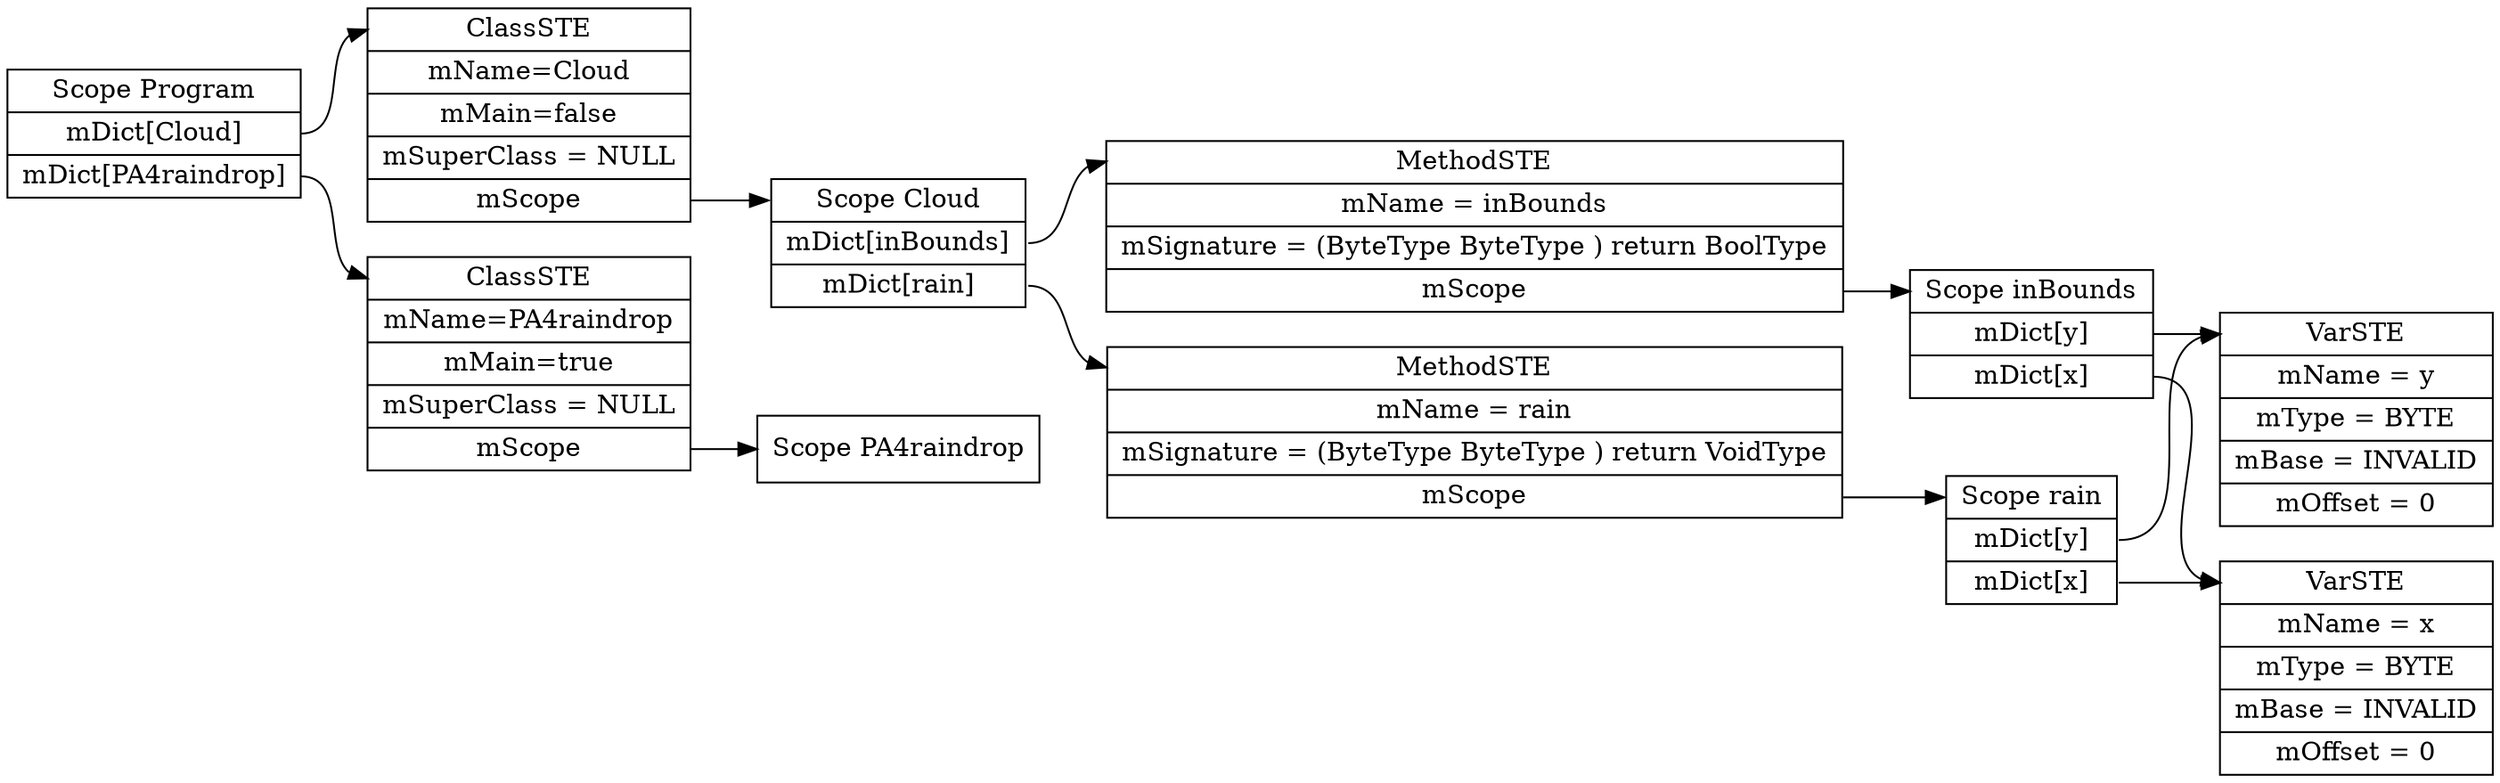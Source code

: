 digraph ASTGraph {
	node [shape=record];
	graph [ rankdir="LR"];
	scopeinBounds [ label="<f0> Scope inBounds | <f1> mDict\[y\] | <f2> mDict\[x\] "];
	scopeinBounds:<f1> -> y:<f0>;
	scopeinBounds:<f2> -> x:<f0>;

	y [ label=" <f0> VarSTE | <f1> mName = y| <f2> mType = BYTE| <f3> mBase = INVALID| <f4> mOffset = 0"];

	x [ label=" <f0> VarSTE | <f1> mName = x| <f2> mType = BYTE| <f3> mBase = INVALID| <f4> mOffset = 0"];
	
	scoperain [ label="<f0> Scope rain | <f1> mDict\[y\] | <f2> mDict\[x\] "];
	scoperain:<f1> -> y:<f0>;
	scoperain:<f2> -> x:<f0>;

	y [ label=" <f0> VarSTE | <f1> mName = y| <f2> mType = BYTE| <f3> mBase = INVALID| <f4> mOffset = 0"];

	x [ label=" <f0> VarSTE | <f1> mName = x| <f2> mType = BYTE| <f3> mBase = INVALID| <f4> mOffset = 0"];
	
	scopeCloud [ label="<f0> Scope Cloud | <f1> mDict\[inBounds\] | <f2> mDict\[rain\] "];
	scopeCloud:<f1> -> inBounds:<f0>;
	scopeCloud:<f2> -> rain:<f0>;

	inBounds [ label=" <f0> MethodSTE | <f1> mName = inBounds| <f2> mSignature = (ByteType ByteType ) return BoolType| <f3> mScope "];

	rain [ label=" <f0> MethodSTE | <f1> mName = rain| <f2> mSignature = (ByteType ByteType ) return VoidType| <f3> mScope "];
	
	inBounds:<f3> -> scopeinBounds:<f0>;
	rain:<f3> -> scoperain:<f0>;
	scopePA4raindrop [ label="<f0> Scope PA4raindrop "];
	
	scopeProgram [ label="<f0> Scope Program | <f1> mDict\[Cloud\] | <f2> mDict\[PA4raindrop\] "];
	scopeProgram:<f1> -> Cloud:<f0>;
	scopeProgram:<f2> -> PA4raindrop:<f0>;

	Cloud [ label=" <f0> ClassSTE | <f1> mName=Cloud| <f2> mMain=false| <f3> mSuperClass = NULL | <f4> mScope "];

	PA4raindrop [ label=" <f0> ClassSTE | <f1> mName=PA4raindrop| <f2> mMain=true| <f3> mSuperClass = NULL | <f4> mScope "];
	
	Cloud:<f4>  -> scopeCloud: <f0>;
	PA4raindrop:<f4>  -> scopePA4raindrop: <f0>;
}
